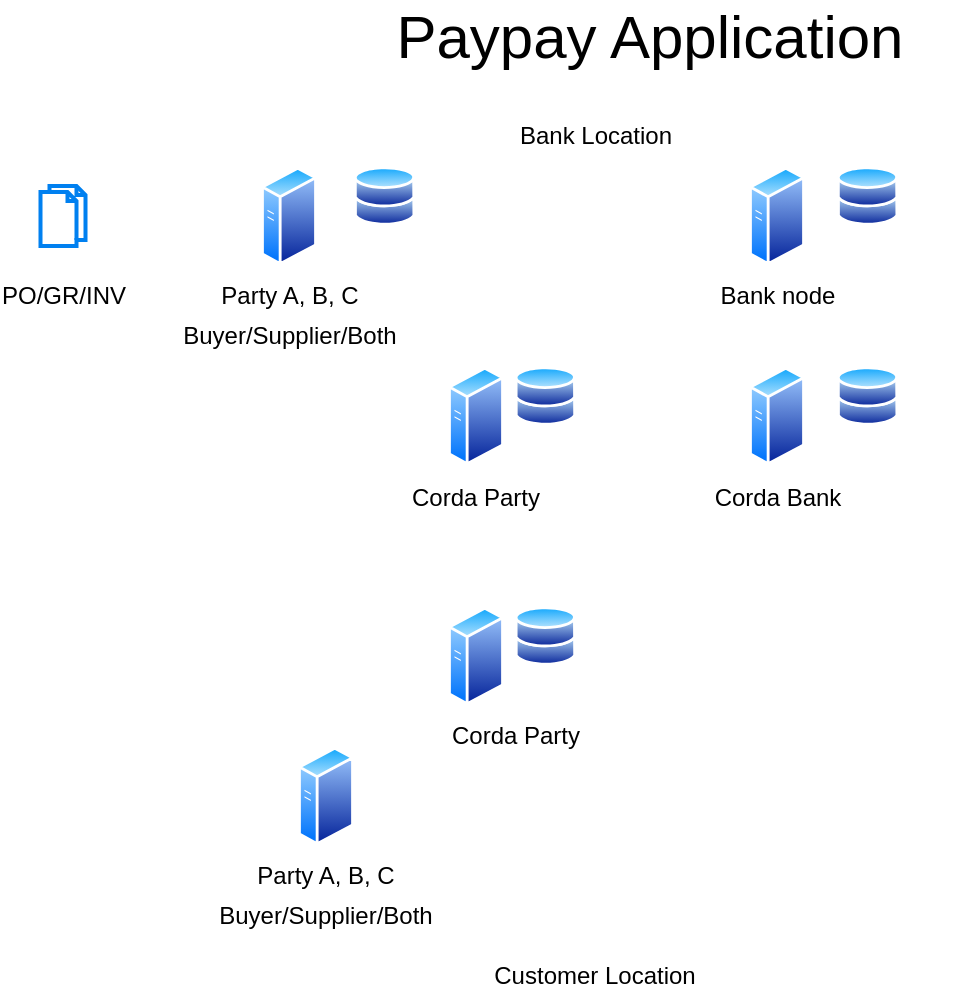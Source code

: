 <mxfile version="21.5.2" type="device" pages="3">
  <diagram name="Overall Architecture" id="f804gG1H2rbugzBrJrEt">
    <mxGraphModel dx="1193" dy="639" grid="1" gridSize="10" guides="1" tooltips="1" connect="1" arrows="1" fold="1" page="1" pageScale="1" pageWidth="827" pageHeight="1169" math="0" shadow="0">
      <root>
        <mxCell id="0" />
        <mxCell id="1" parent="0" />
        <mxCell id="gTjBNL6x__32mv3XOx5y-1" value="" style="html=1;verticalLabelPosition=bottom;align=center;labelBackgroundColor=#ffffff;verticalAlign=top;strokeWidth=2;strokeColor=#0080F0;shadow=0;dashed=0;shape=mxgraph.ios7.icons.documents;" vertex="1" parent="1">
          <mxGeometry x="210.25" y="120" width="22.5" height="30" as="geometry" />
        </mxCell>
        <mxCell id="gTjBNL6x__32mv3XOx5y-3" value="" style="image;aspect=fixed;perimeter=ellipsePerimeter;html=1;align=center;shadow=0;dashed=0;spacingTop=3;image=img/lib/active_directory/generic_server.svg;" vertex="1" parent="1">
          <mxGeometry x="320.5" y="110" width="28.0" height="50" as="geometry" />
        </mxCell>
        <mxCell id="gTjBNL6x__32mv3XOx5y-4" value="" style="image;aspect=fixed;perimeter=ellipsePerimeter;html=1;align=center;shadow=0;dashed=0;spacingTop=3;image=img/lib/active_directory/databases.svg;" vertex="1" parent="1">
          <mxGeometry x="367" y="110" width="30.61" height="30" as="geometry" />
        </mxCell>
        <mxCell id="gTjBNL6x__32mv3XOx5y-5" value="" style="image;aspect=fixed;perimeter=ellipsePerimeter;html=1;align=center;shadow=0;dashed=0;spacingTop=3;image=img/lib/active_directory/generic_server.svg;" vertex="1" parent="1">
          <mxGeometry x="339" y="400" width="28.0" height="50" as="geometry" />
        </mxCell>
        <mxCell id="gTjBNL6x__32mv3XOx5y-6" value="" style="image;aspect=fixed;perimeter=ellipsePerimeter;html=1;align=center;shadow=0;dashed=0;spacingTop=3;image=img/lib/active_directory/generic_server.svg;" vertex="1" parent="1">
          <mxGeometry x="564.5" y="110" width="28.0" height="50" as="geometry" />
        </mxCell>
        <mxCell id="gTjBNL6x__32mv3XOx5y-7" value="Bank node" style="text;html=1;strokeColor=none;fillColor=none;align=center;verticalAlign=middle;whiteSpace=wrap;rounded=0;" vertex="1" parent="1">
          <mxGeometry x="548.5" y="160" width="60" height="30" as="geometry" />
        </mxCell>
        <mxCell id="gTjBNL6x__32mv3XOx5y-8" value="Party A, B, C" style="text;html=1;strokeColor=none;fillColor=none;align=center;verticalAlign=middle;whiteSpace=wrap;rounded=0;" vertex="1" parent="1">
          <mxGeometry x="251.5" y="160" width="166" height="30" as="geometry" />
        </mxCell>
        <mxCell id="gTjBNL6x__32mv3XOx5y-11" value="Bank Location" style="text;html=1;strokeColor=none;fillColor=none;align=center;verticalAlign=middle;whiteSpace=wrap;rounded=0;" vertex="1" parent="1">
          <mxGeometry x="440" y="80" width="96" height="30" as="geometry" />
        </mxCell>
        <mxCell id="gTjBNL6x__32mv3XOx5y-12" value="" style="image;aspect=fixed;perimeter=ellipsePerimeter;html=1;align=center;shadow=0;dashed=0;spacingTop=3;image=img/lib/active_directory/generic_server.svg;" vertex="1" parent="1">
          <mxGeometry x="414" y="210" width="28.0" height="50" as="geometry" />
        </mxCell>
        <mxCell id="gTjBNL6x__32mv3XOx5y-13" value="Customer Location" style="text;html=1;strokeColor=none;fillColor=none;align=center;verticalAlign=middle;whiteSpace=wrap;rounded=0;" vertex="1" parent="1">
          <mxGeometry x="425.5" y="500" width="123" height="30" as="geometry" />
        </mxCell>
        <mxCell id="gTjBNL6x__32mv3XOx5y-14" value="&lt;font style=&quot;font-size: 30px;&quot;&gt;Paypay Application&lt;/font&gt;" style="text;html=1;strokeColor=none;fillColor=none;align=center;verticalAlign=middle;whiteSpace=wrap;rounded=0;" vertex="1" parent="1">
          <mxGeometry x="360" y="30" width="310" height="30" as="geometry" />
        </mxCell>
        <mxCell id="gTjBNL6x__32mv3XOx5y-16" value="Buyer/Supplier/Both" style="text;html=1;strokeColor=none;fillColor=none;align=center;verticalAlign=middle;whiteSpace=wrap;rounded=0;" vertex="1" parent="1">
          <mxGeometry x="251.5" y="180" width="166" height="30" as="geometry" />
        </mxCell>
        <mxCell id="gTjBNL6x__32mv3XOx5y-17" value="Corda Party" style="text;html=1;strokeColor=none;fillColor=none;align=center;verticalAlign=middle;whiteSpace=wrap;rounded=0;" vertex="1" parent="1">
          <mxGeometry x="378" y="261" width="100" height="30" as="geometry" />
        </mxCell>
        <mxCell id="gTjBNL6x__32mv3XOx5y-18" value="" style="image;aspect=fixed;perimeter=ellipsePerimeter;html=1;align=center;shadow=0;dashed=0;spacingTop=3;image=img/lib/active_directory/generic_server.svg;" vertex="1" parent="1">
          <mxGeometry x="564.5" y="210" width="28.0" height="50" as="geometry" />
        </mxCell>
        <mxCell id="gTjBNL6x__32mv3XOx5y-19" value="Corda Bank" style="text;html=1;strokeColor=none;fillColor=none;align=center;verticalAlign=middle;whiteSpace=wrap;rounded=0;" vertex="1" parent="1">
          <mxGeometry x="528.5" y="261" width="100" height="30" as="geometry" />
        </mxCell>
        <mxCell id="gTjBNL6x__32mv3XOx5y-20" value="" style="image;aspect=fixed;perimeter=ellipsePerimeter;html=1;align=center;shadow=0;dashed=0;spacingTop=3;image=img/lib/active_directory/databases.svg;" vertex="1" parent="1">
          <mxGeometry x="447.39" y="210" width="30.61" height="30" as="geometry" />
        </mxCell>
        <mxCell id="gTjBNL6x__32mv3XOx5y-21" value="" style="image;aspect=fixed;perimeter=ellipsePerimeter;html=1;align=center;shadow=0;dashed=0;spacingTop=3;image=img/lib/active_directory/databases.svg;" vertex="1" parent="1">
          <mxGeometry x="608.5" y="110" width="30.61" height="30" as="geometry" />
        </mxCell>
        <mxCell id="gTjBNL6x__32mv3XOx5y-22" value="" style="image;aspect=fixed;perimeter=ellipsePerimeter;html=1;align=center;shadow=0;dashed=0;spacingTop=3;image=img/lib/active_directory/databases.svg;" vertex="1" parent="1">
          <mxGeometry x="608.5" y="210" width="30.61" height="30" as="geometry" />
        </mxCell>
        <mxCell id="gTjBNL6x__32mv3XOx5y-23" value="Party A, B, C" style="text;html=1;strokeColor=none;fillColor=none;align=center;verticalAlign=middle;whiteSpace=wrap;rounded=0;" vertex="1" parent="1">
          <mxGeometry x="270" y="450" width="166" height="30" as="geometry" />
        </mxCell>
        <mxCell id="gTjBNL6x__32mv3XOx5y-24" value="Buyer/Supplier/Both" style="text;html=1;strokeColor=none;fillColor=none;align=center;verticalAlign=middle;whiteSpace=wrap;rounded=0;" vertex="1" parent="1">
          <mxGeometry x="270" y="470" width="166" height="30" as="geometry" />
        </mxCell>
        <mxCell id="gTjBNL6x__32mv3XOx5y-25" value="" style="image;aspect=fixed;perimeter=ellipsePerimeter;html=1;align=center;shadow=0;dashed=0;spacingTop=3;image=img/lib/active_directory/generic_server.svg;" vertex="1" parent="1">
          <mxGeometry x="414" y="330" width="28.0" height="50" as="geometry" />
        </mxCell>
        <mxCell id="gTjBNL6x__32mv3XOx5y-26" value="" style="image;aspect=fixed;perimeter=ellipsePerimeter;html=1;align=center;shadow=0;dashed=0;spacingTop=3;image=img/lib/active_directory/databases.svg;" vertex="1" parent="1">
          <mxGeometry x="447.39" y="330" width="30.61" height="30" as="geometry" />
        </mxCell>
        <mxCell id="gTjBNL6x__32mv3XOx5y-27" value="Corda Party" style="text;html=1;strokeColor=none;fillColor=none;align=center;verticalAlign=middle;whiteSpace=wrap;rounded=0;" vertex="1" parent="1">
          <mxGeometry x="397.61" y="380" width="100" height="30" as="geometry" />
        </mxCell>
        <mxCell id="gTjBNL6x__32mv3XOx5y-28" value="PO/GR/INV" style="text;html=1;strokeColor=none;fillColor=none;align=center;verticalAlign=middle;whiteSpace=wrap;rounded=0;" vertex="1" parent="1">
          <mxGeometry x="191.5" y="160" width="60" height="30" as="geometry" />
        </mxCell>
      </root>
    </mxGraphModel>
  </diagram>
  <diagram id="FkVbPHATrTJ-lvZ-j6NB" name="Flow Process On Bank">
    <mxGraphModel dx="1122" dy="601" grid="1" gridSize="10" guides="1" tooltips="1" connect="1" arrows="1" fold="1" page="1" pageScale="1" pageWidth="827" pageHeight="1169" math="0" shadow="0">
      <root>
        <mxCell id="0" />
        <mxCell id="1" parent="0" />
        <mxCell id="Jv5YhTvG5Bj9E5NQIe-V-2" value="" style="image;aspect=fixed;perimeter=ellipsePerimeter;html=1;align=center;shadow=0;dashed=0;spacingTop=3;image=img/lib/active_directory/generic_server.svg;" vertex="1" parent="1">
          <mxGeometry x="320.5" y="110" width="28.0" height="50" as="geometry" />
        </mxCell>
        <mxCell id="Jv5YhTvG5Bj9E5NQIe-V-4" value="" style="image;aspect=fixed;perimeter=ellipsePerimeter;html=1;align=center;shadow=0;dashed=0;spacingTop=3;image=img/lib/active_directory/generic_server.svg;" vertex="1" parent="1">
          <mxGeometry x="976" y="120" width="28.0" height="50" as="geometry" />
        </mxCell>
        <mxCell id="Jv5YhTvG5Bj9E5NQIe-V-5" value="Bank node" style="text;html=1;strokeColor=none;fillColor=none;align=center;verticalAlign=middle;whiteSpace=wrap;rounded=0;" vertex="1" parent="1">
          <mxGeometry x="960" y="170" width="60" height="30" as="geometry" />
        </mxCell>
        <mxCell id="Jv5YhTvG5Bj9E5NQIe-V-6" value="Party A, B, C" style="text;html=1;strokeColor=none;fillColor=none;align=center;verticalAlign=middle;whiteSpace=wrap;rounded=0;" vertex="1" parent="1">
          <mxGeometry x="251.5" y="160" width="166" height="30" as="geometry" />
        </mxCell>
        <mxCell id="Jv5YhTvG5Bj9E5NQIe-V-7" value="" style="image;aspect=fixed;perimeter=ellipsePerimeter;html=1;align=center;shadow=0;dashed=0;spacingTop=3;image=img/lib/active_directory/generic_server.svg;" vertex="1" parent="1">
          <mxGeometry x="576" y="110" width="28.0" height="50" as="geometry" />
        </mxCell>
        <mxCell id="Jv5YhTvG5Bj9E5NQIe-V-8" value="Buyer/Supplier/Both" style="text;html=1;strokeColor=none;fillColor=none;align=center;verticalAlign=middle;whiteSpace=wrap;rounded=0;" vertex="1" parent="1">
          <mxGeometry x="251.5" y="180" width="166" height="30" as="geometry" />
        </mxCell>
        <mxCell id="Jv5YhTvG5Bj9E5NQIe-V-9" value="Corda Party" style="text;html=1;strokeColor=none;fillColor=none;align=center;verticalAlign=middle;whiteSpace=wrap;rounded=0;" vertex="1" parent="1">
          <mxGeometry x="540" y="161" width="100" height="30" as="geometry" />
        </mxCell>
        <mxCell id="Jv5YhTvG5Bj9E5NQIe-V-10" value="" style="image;aspect=fixed;perimeter=ellipsePerimeter;html=1;align=center;shadow=0;dashed=0;spacingTop=3;image=img/lib/active_directory/generic_server.svg;" vertex="1" parent="1">
          <mxGeometry x="763" y="110" width="28.0" height="50" as="geometry" />
        </mxCell>
        <mxCell id="Jv5YhTvG5Bj9E5NQIe-V-11" value="Corda Bank" style="text;html=1;strokeColor=none;fillColor=none;align=center;verticalAlign=middle;whiteSpace=wrap;rounded=0;" vertex="1" parent="1">
          <mxGeometry x="727" y="161" width="100" height="30" as="geometry" />
        </mxCell>
        <mxCell id="KD33pBx6ArrsPZaFf3t6-1" value="&lt;font style=&quot;font-size: 30px;&quot;&gt;Flow on Bank Location&lt;/font&gt;" style="text;html=1;strokeColor=none;fillColor=none;align=center;verticalAlign=middle;whiteSpace=wrap;rounded=0;" vertex="1" parent="1">
          <mxGeometry x="360" y="30" width="310" height="30" as="geometry" />
        </mxCell>
        <mxCell id="KD33pBx6ArrsPZaFf3t6-2" value="" style="image;aspect=fixed;perimeter=ellipsePerimeter;html=1;align=center;shadow=0;dashed=0;spacingTop=3;image=img/lib/active_directory/vista_client.svg;" vertex="1" parent="1">
          <mxGeometry x="72" y="120" width="38" height="50" as="geometry" />
        </mxCell>
        <mxCell id="M_1tNFYYfgtWYDKVex-c-2" value="&lt;font style=&quot;font-size: 10px;&quot;&gt;1. (Buyer) Send PO&amp;nbsp;or PO and GR&lt;br&gt;via File/Api/Screen&lt;br&gt;&lt;/font&gt;" style="text;html=1;strokeColor=none;fillColor=none;align=left;verticalAlign=middle;whiteSpace=wrap;rounded=0;" vertex="1" parent="1">
          <mxGeometry x="25" y="220" width="200" height="30" as="geometry" />
        </mxCell>
        <mxCell id="M_1tNFYYfgtWYDKVex-c-3" value="&lt;font style=&quot;font-size: 10px;&quot;&gt;2. Recieve PO or Recieve PO and GR&lt;br&gt;Case 1 Noti Buyer to approve PO or PO and GR&lt;br&gt;Case 2 Auto approve and noti Supplier to Approve&amp;nbsp;&lt;br&gt;*** BUYER_WAITING_APPROVED_PO_GR&lt;br&gt;*** BUYER_APPROVED_PO_GR&lt;br&gt;*** BUYER_REJECTED_PO_GR&lt;br&gt;&lt;/font&gt;" style="text;html=1;strokeColor=none;fillColor=none;align=left;verticalAlign=middle;whiteSpace=wrap;rounded=0;" vertex="1" parent="1">
          <mxGeometry x="243.5" y="210" width="276" height="100" as="geometry" />
        </mxCell>
        <mxCell id="M_1tNFYYfgtWYDKVex-c-5" value="&lt;span style=&quot;font-size: 10px;&quot;&gt;5. (Supplier) Approve/reject PO or Approve/reject PO/GR&lt;/span&gt;" style="text;html=1;strokeColor=none;fillColor=none;align=left;verticalAlign=middle;whiteSpace=wrap;rounded=0;" vertex="1" parent="1">
          <mxGeometry x="25" y="320" width="210" height="30" as="geometry" />
        </mxCell>
        <mxCell id="M_1tNFYYfgtWYDKVex-c-6" value="Note Approve Layer Item:&lt;br&gt;All layer process in item" style="text;html=1;align=left;verticalAlign=middle;resizable=0;points=[];autosize=1;strokeColor=none;fillColor=none;" vertex="1" parent="1">
          <mxGeometry x="95" y="75" width="160" height="40" as="geometry" />
        </mxCell>
        <mxCell id="M_1tNFYYfgtWYDKVex-c-11" value="&lt;span style=&quot;font-size: 10px;&quot;&gt;7. (Supplier) Create Inv via File/Api/Screen&lt;/span&gt;" style="text;html=1;strokeColor=none;fillColor=none;align=left;verticalAlign=middle;whiteSpace=wrap;rounded=0;" vertex="1" parent="1">
          <mxGeometry x="25" y="350" width="210" height="30" as="geometry" />
        </mxCell>
        <mxCell id="M_1tNFYYfgtWYDKVex-c-13" value="&lt;span style=&quot;font-size: 10px;&quot;&gt;3. When item is approve, create first state *** BUYER_APPROVED_PO_GR&lt;/span&gt;" style="text;html=1;strokeColor=none;fillColor=none;align=left;verticalAlign=middle;whiteSpace=wrap;rounded=0;" vertex="1" parent="1">
          <mxGeometry x="511.5" y="210" width="180.5" height="30" as="geometry" />
        </mxCell>
        <mxCell id="M_1tNFYYfgtWYDKVex-c-14" value="&lt;font style=&quot;font-size: 10px;&quot;&gt;4.Noti supplier to Approve and create INV&lt;/font&gt;" style="text;html=1;strokeColor=none;fillColor=none;align=left;verticalAlign=middle;whiteSpace=wrap;rounded=0;" vertex="1" parent="1">
          <mxGeometry x="243.5" y="300" width="216.5" height="30" as="geometry" />
        </mxCell>
        <mxCell id="M_1tNFYYfgtWYDKVex-c-15" value="&lt;span style=&quot;font-size: 10px;&quot;&gt;9. (Supplier) Approve/reject Invoice&lt;/span&gt;" style="text;html=1;strokeColor=none;fillColor=none;align=left;verticalAlign=middle;whiteSpace=wrap;rounded=0;" vertex="1" parent="1">
          <mxGeometry x="25" y="400" width="210" height="30" as="geometry" />
        </mxCell>
        <mxCell id="M_1tNFYYfgtWYDKVex-c-16" value="&lt;span style=&quot;font-size: 10px;&quot;&gt;6. Update status approve/reject&lt;br&gt;*** SUPPLIER_APPROVED_PO_GR&lt;br&gt;*** SUPPLIER_REJECTED_PO_GR&lt;br&gt;&lt;/span&gt;" style="text;html=1;strokeColor=none;fillColor=none;align=left;verticalAlign=middle;whiteSpace=wrap;rounded=0;" vertex="1" parent="1">
          <mxGeometry x="244.5" y="324" width="210" height="50" as="geometry" />
        </mxCell>
        <mxCell id="M_1tNFYYfgtWYDKVex-c-17" value="&lt;span style=&quot;font-size: 10px;&quot;&gt;6.1 Update item is rejected estatus&lt;br&gt;*** SUPPLIER_REJECT_PO_GR&lt;br&gt;&lt;/span&gt;" style="text;html=1;strokeColor=none;fillColor=none;align=left;verticalAlign=middle;whiteSpace=wrap;rounded=0;" vertex="1" parent="1">
          <mxGeometry x="511.5" y="330" width="168.5" height="30" as="geometry" />
        </mxCell>
        <mxCell id="M_1tNFYYfgtWYDKVex-c-18" value="&lt;span style=&quot;font-size: 10px;&quot;&gt;8. Recieve INV and send noti to approve&lt;br&gt;*** SUPPLIER_WAITING_APPROVED_INV&lt;br&gt;&lt;/span&gt;" style="text;html=1;strokeColor=none;fillColor=none;align=left;verticalAlign=middle;whiteSpace=wrap;rounded=0;" vertex="1" parent="1">
          <mxGeometry x="240.5" y="360" width="210" height="50" as="geometry" />
        </mxCell>
        <mxCell id="M_1tNFYYfgtWYDKVex-c-19" value="&lt;span style=&quot;font-size: 10px;&quot;&gt;9. Update inv status&lt;br&gt;*** SUPPLIER_APPROVED_INV&lt;br&gt;*** SUPPLIER_REJECTED_INV&lt;br&gt;&lt;/span&gt;" style="text;html=1;strokeColor=none;fillColor=none;align=left;verticalAlign=middle;whiteSpace=wrap;rounded=0;" vertex="1" parent="1">
          <mxGeometry x="243.5" y="410" width="210" height="40" as="geometry" />
        </mxCell>
        <mxCell id="M_1tNFYYfgtWYDKVex-c-20" value="&lt;span style=&quot;font-size: 10px;&quot;&gt;10 Update item is approved/reject status&lt;br&gt;*** SUPPLIER_APPROVED_INV&lt;br&gt;*** SUPPLIER_REJECTED_INV&lt;br&gt;&lt;/span&gt;" style="text;html=1;strokeColor=none;fillColor=none;align=left;verticalAlign=middle;whiteSpace=wrap;rounded=0;" vertex="1" parent="1">
          <mxGeometry x="511.5" y="410" width="210" height="40" as="geometry" />
        </mxCell>
        <mxCell id="M_1tNFYYfgtWYDKVex-c-21" value="&lt;span style=&quot;font-size: 10px;&quot;&gt;11. Noti buyer to make payment from inv&lt;/span&gt;" style="text;html=1;strokeColor=none;fillColor=none;align=left;verticalAlign=middle;whiteSpace=wrap;rounded=0;" vertex="1" parent="1">
          <mxGeometry x="243.5" y="452" width="210" height="30" as="geometry" />
        </mxCell>
        <mxCell id="M_1tNFYYfgtWYDKVex-c-22" value="&lt;font style=&quot;font-size: 10px;&quot;&gt;12. (Buyer) Buyer make payment from all inv or item in inv (Both Case inv/without inv)&lt;/font&gt;" style="text;html=1;strokeColor=none;fillColor=none;align=left;verticalAlign=middle;whiteSpace=wrap;rounded=0;" vertex="1" parent="1">
          <mxGeometry x="25" y="480" width="180" height="50" as="geometry" />
        </mxCell>
        <mxCell id="M_1tNFYYfgtWYDKVex-c-23" value="&lt;span style=&quot;font-size: 10px;&quot;&gt;(Buyer) Approve PO or Approve PO/GR&lt;/span&gt;" style="text;html=1;strokeColor=none;fillColor=none;align=left;verticalAlign=middle;whiteSpace=wrap;rounded=0;" vertex="1" parent="1">
          <mxGeometry x="25" y="250" width="210" height="30" as="geometry" />
        </mxCell>
        <mxCell id="M_1tNFYYfgtWYDKVex-c-24" value="&lt;span style=&quot;font-size: 10px;&quot;&gt;13. Update inv status (Have case By pass approve)&lt;br&gt;*** BUYER_WAITING_APPROVED_PAYMENT&lt;br&gt;*** BUYER_APPROVED_PAYMENT&lt;br&gt;*** BUYER_REJECTED_PAYMENT&lt;br&gt;&lt;/span&gt;" style="text;html=1;strokeColor=none;fillColor=none;align=left;verticalAlign=middle;whiteSpace=wrap;rounded=0;" vertex="1" parent="1">
          <mxGeometry x="243.5" y="482" width="265.5" height="68" as="geometry" />
        </mxCell>
        <mxCell id="M_1tNFYYfgtWYDKVex-c-25" value="&lt;span style=&quot;font-size: 10px;&quot;&gt;14 Update item is approved/reject status&lt;br&gt;*** BUYER_APPROVED_PAYMENT&lt;br&gt;*** BUYER_APPROVED_PAYMENT&lt;br&gt;&lt;/span&gt;" style="text;html=1;strokeColor=none;fillColor=none;align=left;verticalAlign=middle;whiteSpace=wrap;rounded=0;" vertex="1" parent="1">
          <mxGeometry x="511.5" y="485" width="210" height="40" as="geometry" />
        </mxCell>
        <mxCell id="M_1tNFYYfgtWYDKVex-c-26" value="&lt;font style=&quot;font-size: 10px;&quot;&gt;15 (Bank) Have 2 mode continue process and Batch depend on Buyer setting&lt;/font&gt;" style="text;html=1;strokeColor=none;fillColor=none;align=left;verticalAlign=middle;whiteSpace=wrap;rounded=0;" vertex="1" parent="1">
          <mxGeometry x="25" y="560" width="180" height="50" as="geometry" />
        </mxCell>
        <mxCell id="M_1tNFYYfgtWYDKVex-c-27" value="16.(Bank) generate file from observation or listen&amp;nbsp;&lt;br&gt;and Update status&lt;br&gt;*** BANK_WAITING_PAYMENT_PROCESS" style="text;html=1;strokeColor=none;fillColor=none;align=left;verticalAlign=middle;whiteSpace=wrap;rounded=0;" vertex="1" parent="1">
          <mxGeometry x="860" y="542" width="312.75" height="68" as="geometry" />
        </mxCell>
        <mxCell id="M_1tNFYYfgtWYDKVex-c-28" value="17.(Bank) get Result&lt;br&gt;*** BANK_PAID&lt;br&gt;*** BANK_REJECT" style="text;html=1;strokeColor=none;fillColor=none;align=left;verticalAlign=middle;whiteSpace=wrap;rounded=0;" vertex="1" parent="1">
          <mxGeometry x="860" y="600" width="312.75" height="60" as="geometry" />
        </mxCell>
        <mxCell id="M_1tNFYYfgtWYDKVex-c-29" value="&lt;span style=&quot;font-size: 10px;&quot;&gt;14 Update item&lt;br&gt;*** BANK_PAID&lt;br&gt;*** BANK_REJECT&lt;br&gt;&lt;/span&gt;" style="text;html=1;strokeColor=none;fillColor=none;align=left;verticalAlign=middle;whiteSpace=wrap;rounded=0;" vertex="1" parent="1">
          <mxGeometry x="740" y="610" width="108" height="40" as="geometry" />
        </mxCell>
      </root>
    </mxGraphModel>
  </diagram>
  <diagram id="YvEbdBoErED-Oz9Ub_tn" name="Flow Approve profile">
    <mxGraphModel dx="954" dy="511" grid="1" gridSize="10" guides="1" tooltips="1" connect="1" arrows="1" fold="1" page="1" pageScale="1" pageWidth="827" pageHeight="1169" math="0" shadow="0">
      <root>
        <mxCell id="0" />
        <mxCell id="1" parent="0" />
        <mxCell id="BhRWBJFDNdrAs_-bMUGY-1" value="" style="image;aspect=fixed;perimeter=ellipsePerimeter;html=1;align=center;shadow=0;dashed=0;spacingTop=3;image=img/lib/active_directory/generic_server.svg;" vertex="1" parent="1">
          <mxGeometry x="320.5" y="110" width="28.0" height="50" as="geometry" />
        </mxCell>
        <mxCell id="BhRWBJFDNdrAs_-bMUGY-2" value="Party A, B, C" style="text;html=1;strokeColor=none;fillColor=none;align=center;verticalAlign=middle;whiteSpace=wrap;rounded=0;" vertex="1" parent="1">
          <mxGeometry x="251.5" y="160" width="166" height="30" as="geometry" />
        </mxCell>
        <mxCell id="BhRWBJFDNdrAs_-bMUGY-3" value="" style="image;aspect=fixed;perimeter=ellipsePerimeter;html=1;align=center;shadow=0;dashed=0;spacingTop=3;image=img/lib/active_directory/generic_server.svg;" vertex="1" parent="1">
          <mxGeometry x="576" y="110" width="28.0" height="50" as="geometry" />
        </mxCell>
        <mxCell id="BhRWBJFDNdrAs_-bMUGY-4" value="Buyer/Supplier/Both" style="text;html=1;strokeColor=none;fillColor=none;align=center;verticalAlign=middle;whiteSpace=wrap;rounded=0;" vertex="1" parent="1">
          <mxGeometry x="251.5" y="180" width="166" height="30" as="geometry" />
        </mxCell>
        <mxCell id="BhRWBJFDNdrAs_-bMUGY-5" value="Corda Party" style="text;html=1;strokeColor=none;fillColor=none;align=center;verticalAlign=middle;whiteSpace=wrap;rounded=0;" vertex="1" parent="1">
          <mxGeometry x="540" y="161" width="100" height="30" as="geometry" />
        </mxCell>
        <mxCell id="BhRWBJFDNdrAs_-bMUGY-6" value="" style="image;aspect=fixed;perimeter=ellipsePerimeter;html=1;align=center;shadow=0;dashed=0;spacingTop=3;image=img/lib/active_directory/generic_server.svg;" vertex="1" parent="1">
          <mxGeometry x="763" y="110" width="28.0" height="50" as="geometry" />
        </mxCell>
        <mxCell id="BhRWBJFDNdrAs_-bMUGY-7" value="Bank" style="text;html=1;strokeColor=none;fillColor=none;align=center;verticalAlign=middle;whiteSpace=wrap;rounded=0;" vertex="1" parent="1">
          <mxGeometry x="727" y="161" width="100" height="30" as="geometry" />
        </mxCell>
        <mxCell id="BhRWBJFDNdrAs_-bMUGY-8" value="&lt;font style=&quot;font-size: 30px;&quot;&gt;Approve Profile&lt;/font&gt;" style="text;html=1;strokeColor=none;fillColor=none;align=center;verticalAlign=middle;whiteSpace=wrap;rounded=0;" vertex="1" parent="1">
          <mxGeometry x="360" y="30" width="310" height="30" as="geometry" />
        </mxCell>
        <mxCell id="BhRWBJFDNdrAs_-bMUGY-9" value="" style="image;aspect=fixed;perimeter=ellipsePerimeter;html=1;align=center;shadow=0;dashed=0;spacingTop=3;image=img/lib/active_directory/vista_client.svg;" vertex="1" parent="1">
          <mxGeometry x="72" y="120" width="38" height="50" as="geometry" />
        </mxCell>
        <mxCell id="BhRWBJFDNdrAs_-bMUGY-10" value="Note Approve Layer Item:&lt;br&gt;All layer process in item" style="text;html=1;align=left;verticalAlign=middle;resizable=0;points=[];autosize=1;strokeColor=none;fillColor=none;" vertex="1" parent="1">
          <mxGeometry x="95" y="75" width="160" height="40" as="geometry" />
        </mxCell>
        <mxCell id="eqgD2_gsVKGaEdAuJzVQ-1" value="&lt;font style=&quot;font-size: 10px;&quot;&gt;1. (Buyer) Buyer Create Buyer Profile&lt;br&gt;&lt;/font&gt;" style="text;html=1;strokeColor=none;fillColor=none;align=left;verticalAlign=middle;whiteSpace=wrap;rounded=0;" vertex="1" parent="1">
          <mxGeometry x="25" y="220" width="200" height="30" as="geometry" />
        </mxCell>
        <mxCell id="eqgD2_gsVKGaEdAuJzVQ-2" value="&lt;font style=&quot;font-size: 10px;&quot;&gt;2. Recieve Buyer profile and noti to approve&lt;br&gt;*** BUYER_WAITING_APPROVE_PROFILE&lt;br&gt;&lt;/font&gt;" style="text;html=1;strokeColor=none;fillColor=none;align=left;verticalAlign=middle;whiteSpace=wrap;rounded=0;" vertex="1" parent="1">
          <mxGeometry x="251.5" y="220" width="248.5" height="40" as="geometry" />
        </mxCell>
        <mxCell id="SNrwryjQUvbygr09xO0h-1" value="&lt;font style=&quot;font-size: 10px;&quot;&gt;3. (Buyer) Approve profile&lt;br&gt;&lt;/font&gt;" style="text;html=1;strokeColor=none;fillColor=none;align=left;verticalAlign=middle;whiteSpace=wrap;rounded=0;" vertex="1" parent="1">
          <mxGeometry x="25" y="260" width="200" height="30" as="geometry" />
        </mxCell>
        <mxCell id="h57k-hYuiclfKJA14j1F-1" value="&lt;span style=&quot;font-size: 10px;&quot;&gt;3. Update status approve/reject&lt;br&gt;*** BUYER_APPROVED_PROFILE&lt;br&gt;*** BUYER_REJECTED_PROFILE&lt;br&gt;&lt;/span&gt;" style="text;html=1;strokeColor=none;fillColor=none;align=left;verticalAlign=middle;whiteSpace=wrap;rounded=0;" vertex="1" parent="1">
          <mxGeometry x="251.5" y="260" width="238.5" height="50" as="geometry" />
        </mxCell>
        <mxCell id="LTFkY0d7n9jrwq083GPa-1" value="&lt;span style=&quot;font-size: 10px;&quot;&gt;6. When item is approve, create first state *** BUYER_WAITING_BANK_CONFIRM_PROFILE&lt;/span&gt;" style="text;html=1;strokeColor=none;fillColor=none;align=left;verticalAlign=middle;whiteSpace=wrap;rounded=0;" vertex="1" parent="1">
          <mxGeometry x="493.5" y="320" width="208.5" height="30" as="geometry" />
        </mxCell>
        <mxCell id="LTFkY0d7n9jrwq083GPa-2" value="&lt;font style=&quot;font-size: 10px;&quot;&gt;4. (Buyer) Send request to bank&lt;br&gt;&lt;/font&gt;" style="text;html=1;strokeColor=none;fillColor=none;align=left;verticalAlign=middle;whiteSpace=wrap;rounded=0;" vertex="1" parent="1">
          <mxGeometry x="25" y="310" width="200" height="30" as="geometry" />
        </mxCell>
        <mxCell id="LTFkY0d7n9jrwq083GPa-3" value="&lt;span style=&quot;font-size: 10px;&quot;&gt;5. Update status approve/reject&lt;br&gt;*** BUYER_WAITING_BANK_CONFIRM_PROFILE&lt;br&gt;&lt;/span&gt;" style="text;html=1;strokeColor=none;fillColor=none;align=left;verticalAlign=middle;whiteSpace=wrap;rounded=0;" vertex="1" parent="1">
          <mxGeometry x="255" y="320" width="238.5" height="50" as="geometry" />
        </mxCell>
        <mxCell id="LTFkY0d7n9jrwq083GPa-4" value="&lt;span style=&quot;font-size: 10px;&quot;&gt;7. Noti bank to approve/reject&lt;/span&gt;" style="text;html=1;strokeColor=none;fillColor=none;align=left;verticalAlign=middle;whiteSpace=wrap;rounded=0;" vertex="1" parent="1">
          <mxGeometry x="740" y="310" width="208.5" height="30" as="geometry" />
        </mxCell>
        <mxCell id="LTFkY0d7n9jrwq083GPa-5" value="&lt;span style=&quot;font-size: 10px;&quot;&gt;9. Update status approve/reject&lt;br&gt;*** BUYER_BANK_REJECTED_PROFILE&lt;br&gt;*** BUYER_BANK_APPROVED_PROFILE&lt;br&gt;&lt;/span&gt;" style="text;html=1;strokeColor=none;fillColor=none;align=left;verticalAlign=middle;whiteSpace=wrap;rounded=0;" vertex="1" parent="1">
          <mxGeometry x="740" y="390" width="238.5" height="50" as="geometry" />
        </mxCell>
        <mxCell id="LTFkY0d7n9jrwq083GPa-6" value="&lt;font style=&quot;font-size: 10px;&quot;&gt;8. (Bank) Bank approve&lt;br&gt;&lt;/font&gt;" style="text;html=1;strokeColor=none;fillColor=none;align=left;verticalAlign=middle;whiteSpace=wrap;rounded=0;" vertex="1" parent="1">
          <mxGeometry x="25" y="380" width="200" height="30" as="geometry" />
        </mxCell>
        <mxCell id="25K2BZqQlJ2m_Nn24uIl-1" value="&lt;span style=&quot;font-size: 10px;&quot;&gt;10. Update state&lt;br&gt;*** BUYER_BANK_APPROVED&lt;br&gt;*** BUYER_BANK_REJECTED&lt;br&gt;&lt;/span&gt;" style="text;html=1;strokeColor=none;fillColor=none;align=left;verticalAlign=middle;whiteSpace=wrap;rounded=0;" vertex="1" parent="1">
          <mxGeometry x="493.5" y="390" width="258.5" height="40" as="geometry" />
        </mxCell>
        <mxCell id="25K2BZqQlJ2m_Nn24uIl-2" value="&lt;font style=&quot;font-size: 10px;&quot;&gt;10. (Buyer) edit&lt;br&gt;&lt;/font&gt;" style="text;html=1;strokeColor=none;fillColor=none;align=left;verticalAlign=middle;whiteSpace=wrap;rounded=0;" vertex="1" parent="1">
          <mxGeometry x="25" y="440" width="200" height="30" as="geometry" />
        </mxCell>
        <mxCell id="25K2BZqQlJ2m_Nn24uIl-3" value="&lt;font style=&quot;font-size: 10px;&quot;&gt;11. Recieve Buyer profile and noti to approve&lt;br&gt;*** BUYER_WAITING_APPROVE_PROFILE&lt;br&gt;&lt;/font&gt;" style="text;html=1;strokeColor=none;fillColor=none;align=left;verticalAlign=middle;whiteSpace=wrap;rounded=0;" vertex="1" parent="1">
          <mxGeometry x="251.5" y="440" width="248.5" height="40" as="geometry" />
        </mxCell>
        <mxCell id="25K2BZqQlJ2m_Nn24uIl-4" value="&lt;span style=&quot;font-size: 10px;&quot;&gt;12. Update status approve/reject&lt;br&gt;*** BUYER_WAITING_BANK_CONFIRM_PROFILE&lt;br&gt;*** BUYER_REJECTED_PROFILE&lt;br&gt;&lt;/span&gt;" style="text;html=1;strokeColor=none;fillColor=none;align=left;verticalAlign=middle;whiteSpace=wrap;rounded=0;" vertex="1" parent="1">
          <mxGeometry x="251.5" y="480" width="238.5" height="50" as="geometry" />
        </mxCell>
        <mxCell id="25K2BZqQlJ2m_Nn24uIl-5" value="&lt;font style=&quot;font-size: 10px;&quot;&gt;13. (Bank) Bank approve&lt;br&gt;&lt;/font&gt;" style="text;html=1;strokeColor=none;fillColor=none;align=left;verticalAlign=middle;whiteSpace=wrap;rounded=0;" vertex="1" parent="1">
          <mxGeometry x="25" y="530" width="200" height="30" as="geometry" />
        </mxCell>
        <mxCell id="25K2BZqQlJ2m_Nn24uIl-6" value="&lt;span style=&quot;font-size: 10px;&quot;&gt;14. Update status approve/reject&lt;br&gt;*** BUYER_BANK_REJECTED_PROFILE&lt;br&gt;*** BUYER_BANK_APPROVED_PROFILE&lt;br&gt;&lt;/span&gt;" style="text;html=1;strokeColor=none;fillColor=none;align=left;verticalAlign=middle;whiteSpace=wrap;rounded=0;" vertex="1" parent="1">
          <mxGeometry x="740" y="535" width="238.5" height="50" as="geometry" />
        </mxCell>
        <mxCell id="25K2BZqQlJ2m_Nn24uIl-7" value="&lt;span style=&quot;font-size: 10px;&quot;&gt;15. Update state&lt;br&gt;*** BUYER_BANK_APPROVED&lt;br&gt;*** BUYER_BANK_REJECTED&lt;br&gt;&lt;/span&gt;" style="text;html=1;strokeColor=none;fillColor=none;align=left;verticalAlign=middle;whiteSpace=wrap;rounded=0;" vertex="1" parent="1">
          <mxGeometry x="493.5" y="535" width="258.5" height="40" as="geometry" />
        </mxCell>
      </root>
    </mxGraphModel>
  </diagram>
</mxfile>
